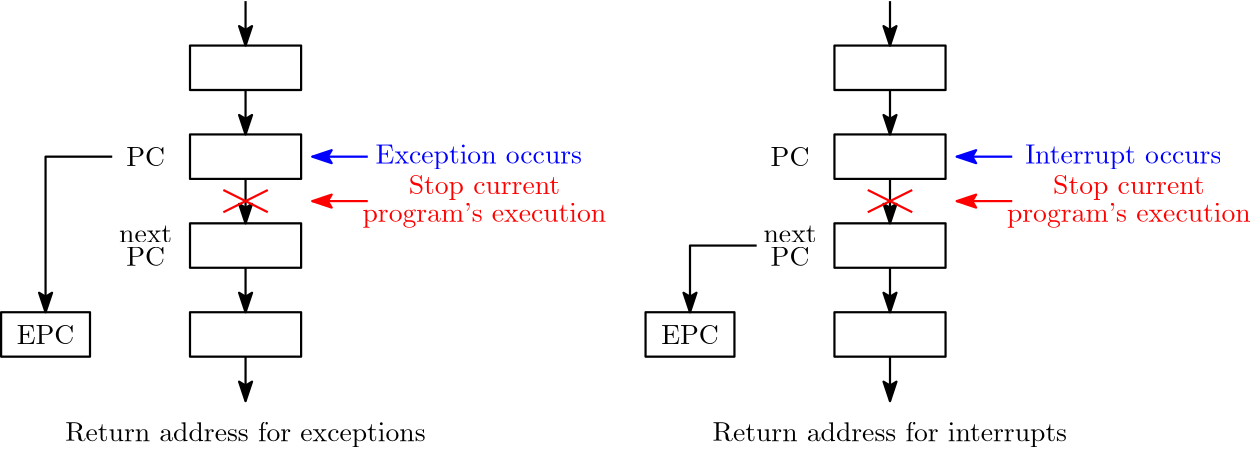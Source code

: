 <?xml version="1.0"?>
<!DOCTYPE ipe SYSTEM "ipe.dtd">
<ipe version="70206" creator="Ipe 7.2.7">
<info created="D:20191010010530" modified="D:20191010010530"/>
<ipestyle name="basic">
<symbol name="arrow/arc(spx)">
<path stroke="sym-stroke" fill="sym-stroke" pen="sym-pen">
0 0 m
-1 0.333 l
-1 -0.333 l
h
</path>
</symbol>
<symbol name="arrow/farc(spx)">
<path stroke="sym-stroke" fill="white" pen="sym-pen">
0 0 m
-1 0.333 l
-1 -0.333 l
h
</path>
</symbol>
<symbol name="arrow/ptarc(spx)">
<path stroke="sym-stroke" fill="sym-stroke" pen="sym-pen">
0 0 m
-1 0.333 l
-0.8 0 l
-1 -0.333 l
h
</path>
</symbol>
<symbol name="arrow/fptarc(spx)">
<path stroke="sym-stroke" fill="white" pen="sym-pen">
0 0 m
-1 0.333 l
-0.8 0 l
-1 -0.333 l
h
</path>
</symbol>
<symbol name="mark/circle(sx)" transformations="translations">
<path fill="sym-stroke">
0.6 0 0 0.6 0 0 e
0.4 0 0 0.4 0 0 e
</path>
</symbol>
<symbol name="mark/disk(sx)" transformations="translations">
<path fill="sym-stroke">
0.6 0 0 0.6 0 0 e
</path>
</symbol>
<symbol name="mark/fdisk(sfx)" transformations="translations">
<group>
<path fill="sym-fill">
0.5 0 0 0.5 0 0 e
</path>
<path fill="sym-stroke" fillrule="eofill">
0.6 0 0 0.6 0 0 e
0.4 0 0 0.4 0 0 e
</path>
</group>
</symbol>
<symbol name="mark/box(sx)" transformations="translations">
<path fill="sym-stroke" fillrule="eofill">
-0.6 -0.6 m
0.6 -0.6 l
0.6 0.6 l
-0.6 0.6 l
h
-0.4 -0.4 m
0.4 -0.4 l
0.4 0.4 l
-0.4 0.4 l
h
</path>
</symbol>
<symbol name="mark/square(sx)" transformations="translations">
<path fill="sym-stroke">
-0.6 -0.6 m
0.6 -0.6 l
0.6 0.6 l
-0.6 0.6 l
h
</path>
</symbol>
<symbol name="mark/fsquare(sfx)" transformations="translations">
<group>
<path fill="sym-fill">
-0.5 -0.5 m
0.5 -0.5 l
0.5 0.5 l
-0.5 0.5 l
h
</path>
<path fill="sym-stroke" fillrule="eofill">
-0.6 -0.6 m
0.6 -0.6 l
0.6 0.6 l
-0.6 0.6 l
h
-0.4 -0.4 m
0.4 -0.4 l
0.4 0.4 l
-0.4 0.4 l
h
</path>
</group>
</symbol>
<symbol name="mark/cross(sx)" transformations="translations">
<group>
<path fill="sym-stroke">
-0.43 -0.57 m
0.57 0.43 l
0.43 0.57 l
-0.57 -0.43 l
h
</path>
<path fill="sym-stroke">
-0.43 0.57 m
0.57 -0.43 l
0.43 -0.57 l
-0.57 0.43 l
h
</path>
</group>
</symbol>
<symbol name="arrow/fnormal(spx)">
<path stroke="sym-stroke" fill="white" pen="sym-pen">
0 0 m
-1 0.333 l
-1 -0.333 l
h
</path>
</symbol>
<symbol name="arrow/pointed(spx)">
<path stroke="sym-stroke" fill="sym-stroke" pen="sym-pen">
0 0 m
-1 0.333 l
-0.8 0 l
-1 -0.333 l
h
</path>
</symbol>
<symbol name="arrow/fpointed(spx)">
<path stroke="sym-stroke" fill="white" pen="sym-pen">
0 0 m
-1 0.333 l
-0.8 0 l
-1 -0.333 l
h
</path>
</symbol>
<symbol name="arrow/linear(spx)">
<path stroke="sym-stroke" pen="sym-pen">
-1 0.333 m
0 0 l
-1 -0.333 l
</path>
</symbol>
<symbol name="arrow/fdouble(spx)">
<path stroke="sym-stroke" fill="white" pen="sym-pen">
0 0 m
-1 0.333 l
-1 -0.333 l
h
-1 0 m
-2 0.333 l
-2 -0.333 l
h
</path>
</symbol>
<symbol name="arrow/double(spx)">
<path stroke="sym-stroke" fill="sym-stroke" pen="sym-pen">
0 0 m
-1 0.333 l
-1 -0.333 l
h
-1 0 m
-2 0.333 l
-2 -0.333 l
h
</path>
</symbol>
<pen name="heavier" value="0.8"/>
<pen name="fat" value="1.2"/>
<pen name="ultrafat" value="2"/>
<symbolsize name="large" value="5"/>
<symbolsize name="small" value="2"/>
<symbolsize name="tiny" value="1.1"/>
<arrowsize name="large" value="10"/>
<arrowsize name="small" value="5"/>
<arrowsize name="tiny" value="3"/>
<color name="red1" value="1 0 0"/>
<color name="red2" value="0.933 0 0"/>
<color name="red3" value="0.804 0 0"/>
<color name="red4" value="0.545 0 0"/>
<color name="green1" value="0 1 0"/>
<color name="green2" value="0 0.933 0"/>
<color name="green3" value="0 0.804 0"/>
<color name="green4" value="0 0.545 0"/>
<color name="green" value="0 1 0"/>
<color name="blue1" value="0 0 1"/>
<color name="blue2" value="0 0 0.933"/>
<color name="blue3" value="0 0 0.804"/>
<color name="blue4" value="0 0 0.545"/>
<color name="yellow" value="1 1 0"/>
<color name="orange" value="1 0.647 0"/>
<color name="gold" value="1 0.843 0"/>
<color name="purple" value="0.627 0.125 0.941"/>
<color name="gray" value="0.745"/>
<color name="brown" value="0.647 0.165 0.165"/>
<color name="navy" value="0 0 0.502"/>
<color name="pink" value="1 0.753 0.796"/>
<color name="seagreen" value="0.18 0.545 0.341"/>
<color name="turquoise" value="0.251 0.878 0.816"/>
<color name="violet" value="0.933 0.51 0.933"/>
<color name="darkblue" value="0 0 0.545"/>
<color name="darkcyan" value="0 0.545 0.545"/>
<color name="darkgray" value="0.663"/>
<color name="darkgreen" value="0 0.392 0"/>
<color name="darkmagenta" value="0.545 0 0.545"/>
<color name="darkorange" value="1 0.549 0"/>
<color name="darkred" value="0.545 0 0"/>
<color name="lightblue" value="0.678 0.847 0.902"/>
<color name="lightcyan" value="0.878 1 1"/>
<color name="lightgray" value="0.827"/>
<color name="lightgreen" value="0.565 0.933 0.565"/>
<color name="lightyellow" value="1 1 0.878"/>
<dashstyle name="dashed1" value="[1] 0"/>
<dashstyle name="dashed2" value="[2] 0"/>
<dashstyle name="dashed3" value="[4] 0"/>
<dashstyle name="dotted1" value="[1 1] 0"/>
<dashstyle name="dotted2" value="[1 2] 0"/>
<dashstyle name="dotted3" value="[1 3] 0"/>
<dashstyle name="dash dotted" value="[4 2 1 2] 0"/>
<dashstyle name="dash dot dotted" value="[4 2 1 2 1 2] 0"/>
<textsize name="large" value="\large"/>
<textsize name="Large" value="\Large"/>
<textsize name="LARGE" value="\LARGE"/>
<textsize name="huge" value="\huge"/>
<textsize name="Huge" value="\Huge"/>
<textsize name="small" value="\small"/>
<textsize name="footnote" value="\footnotesize"/>
<textsize name="tiny" value="\tiny"/>
<textstyle name="center" begin="\begin{center}" end="\end{center}"/>
<textstyle name="itemize" begin="\begin{itemize}" end="\end{itemize}"/>
<textstyle name="item" begin="\begin{itemize}\item{}" end="\end{itemize}"/>
<gridsize name="1 pts" value="1"/>
<gridsize name="2 pts" value="2"/>
<gridsize name="4 pts" value="4"/>
<gridsize name="8 pts (~3 mm)" value="8"/>
<gridsize name="16 pts (~6 mm)" value="16"/>
<gridsize name="32 pts (~12 mm)" value="32"/>
<gridsize name="10 pts (~3.5 mm)" value="10"/>
<gridsize name="20 pts (~7 mm)" value="20"/>
<gridsize name="14 pts (~5 mm)" value="14"/>
<gridsize name="28 pts (~10 mm)" value="28"/>
<gridsize name="56 pts (~20 mm)" value="56"/>
<anglesize name="90 deg" value="90"/>
<anglesize name="60 deg" value="60"/>
<anglesize name="45 deg" value="45"/>
<anglesize name="30 deg" value="30"/>
<anglesize name="22.5 deg" value="22.5"/>
<opacity name="10%" value="0.1"/>
<opacity name="30%" value="0.3"/>
<opacity name="50%" value="0.5"/>
<opacity name="75%" value="0.75"/>
<layout paper="456 168" origin="0 0" frame="456 168"/>
<tiling name="falling" angle="-60" step="4" width="1"/>
<tiling name="rising" angle="30" step="4" width="1"/>
</ipestyle>
<page>
<layer name="alpha"/>
<view layers="alpha" active="alpha"/>
<text layer="alpha" matrix="1 0 0 1 128 52" transformations="translations" pos="48 56" stroke="blue1" type="label" width="74.388" height="6.815" depth="1.93" halign="center" valign="center">Exception occurs</text>
<text matrix="1 0 0 1 8 52" transformations="translations" pos="48 56" stroke="black" type="label" width="13.975" height="6.808" depth="0" halign="center" valign="center">PC</text>
<text matrix="1 0 0 1 -28 -12" transformations="translations" pos="48 56" stroke="black" type="label" width="20.756" height="6.808" depth="0" halign="center" valign="center">EPC</text>
<path matrix="1 0 0 1 -4 12" stroke="black" pen="heavier">
8 40 m
8 24 l
40 24 l
40 40 l
h
</path>
<path matrix="1 0 0 1 -48 44" stroke="black" pen="heavier">
120 104 m
120 88 l
160 88 l
160 104 l
h
</path>
<path matrix="1 0 0 1 -48 76" stroke="black" pen="heavier" arrow="pointed/normal">
140 88 m
140 72 l
</path>
<path matrix="1 0 0 1 -48 12" stroke="black" pen="heavier">
120 104 m
120 88 l
160 88 l
160 104 l
h
</path>
<path matrix="1 0 0 1 -48 44" stroke="black" pen="heavier" arrow="pointed/normal">
140 88 m
140 72 l
</path>
<path matrix="1 0 0 1 -48 -20" stroke="black" pen="heavier">
120 104 m
120 88 l
160 88 l
160 104 l
h
</path>
<path matrix="1 0 0 1 -48 12" stroke="black" pen="heavier" arrow="pointed/normal">
140 88 m
140 72 l
</path>
<path matrix="1 0 0 1 -48 -52" stroke="black" pen="heavier">
120 104 m
120 88 l
160 88 l
160 104 l
h
</path>
<path matrix="1 0 0 1 -48 -20" stroke="black" pen="heavier" arrow="pointed/normal">
140 88 m
140 72 l
</path>
<path matrix="1 0 0 1 -48 -52" stroke="black" pen="heavier" arrow="pointed/normal">
140 88 m
140 72 l
</path>
<path matrix="1 0 0 1 -48 -28" stroke="blue1" pen="heavier" arrow="pointed/normal">
184 136 m
164 136 l
</path>
<text matrix="1 0 0 1 130 41.0277" transformations="translations" pos="48 56" stroke="red1" type="label" width="54.573" height="6.815" depth="1.93" halign="center" valign="center">Stop current</text>
<text matrix="1 0 0 1 130 31.0277" transformations="translations" pos="48 56" stroke="red1" type="label" width="87.837" height="6.926" depth="1.93" halign="center" valign="center">program&apos;s execution</text>
<path matrix="1 0 0 1 -48 -28" stroke="red1" pen="heavier">
132 116 m
148 124 l
</path>
<path matrix="1 0 0 1 -48 -28" stroke="red1" pen="heavier">
132 124 m
148 116 l
</path>
<path matrix="1 0 0 1 -48 -28" stroke="red1" pen="heavier" arrow="pointed/normal">
184 120 m
164 120 l
</path>
<group matrix="1 0 0 1 -34 -25.83">
<text matrix="1 0 0 1 42 50" transformations="translations" pos="48 56" stroke="black" type="label" width="19.095" height="6.128" depth="0" halign="center" valign="center">next</text>
<text matrix="1 0 0 1 42 42" transformations="translations" pos="48 56" stroke="black" type="label" width="13.975" height="6.808" depth="0" halign="center" valign="center">PC</text>
</group>
<path matrix="1 0 0 1 -44 -28" stroke="black" pen="heavier" arrow="pointed/normal">
88 136 m
64 136 l
64 80 l
</path>
<text matrix="1 0 0 1 360 52" transformations="translations" pos="48 56" stroke="blue1" type="label" width="70.707" height="6.815" depth="1.93" halign="center" valign="center">Interrupt occurs</text>
<text matrix="1 0 0 1 240 52" transformations="translations" pos="48 56" stroke="black" type="label" width="13.975" height="6.808" depth="0" halign="center" valign="center">PC</text>
<text matrix="1 0 0 1 204 -12" transformations="translations" pos="48 56" stroke="black" type="label" width="20.756" height="6.808" depth="0" halign="center" valign="center">EPC</text>
<path matrix="1 0 0 1 228 12" stroke="black" pen="heavier">
8 40 m
8 24 l
40 24 l
40 40 l
h
</path>
<path matrix="1 0 0 1 184 44" stroke="black" pen="heavier">
120 104 m
120 88 l
160 88 l
160 104 l
h
</path>
<path matrix="1 0 0 1 184 76" stroke="black" pen="heavier" arrow="pointed/normal">
140 88 m
140 72 l
</path>
<path matrix="1 0 0 1 184 12" stroke="black" pen="heavier">
120 104 m
120 88 l
160 88 l
160 104 l
h
</path>
<path matrix="1 0 0 1 184 44" stroke="black" pen="heavier" arrow="pointed/normal">
140 88 m
140 72 l
</path>
<path matrix="1 0 0 1 184 -20" stroke="black" pen="heavier">
120 104 m
120 88 l
160 88 l
160 104 l
h
</path>
<path matrix="1 0 0 1 184 12" stroke="black" pen="heavier" arrow="pointed/normal">
140 88 m
140 72 l
</path>
<path matrix="1 0 0 1 184 -52" stroke="black" pen="heavier">
120 104 m
120 88 l
160 88 l
160 104 l
h
</path>
<path matrix="1 0 0 1 184 -20" stroke="black" pen="heavier" arrow="pointed/normal">
140 88 m
140 72 l
</path>
<path matrix="1 0 0 1 184 -52" stroke="black" pen="heavier" arrow="pointed/normal">
140 88 m
140 72 l
</path>
<path matrix="1 0 0 1 184 -28" stroke="blue1" pen="heavier" arrow="pointed/normal">
184 136 m
164 136 l
</path>
<text matrix="1 0 0 1 362 41.0277" transformations="translations" pos="48 56" stroke="red1" type="label" width="54.573" height="6.815" depth="1.93" halign="center" valign="center">Stop current</text>
<text matrix="1 0 0 1 362 31.0277" transformations="translations" pos="48 56" stroke="red1" type="label" width="87.837" height="6.926" depth="1.93" halign="center" valign="center">program&apos;s execution</text>
<path matrix="1 0 0 1 184 -28" stroke="red1" pen="heavier">
132 116 m
148 124 l
</path>
<path matrix="1 0 0 1 184 -28" stroke="red1" pen="heavier">
132 124 m
148 116 l
</path>
<path matrix="1 0 0 1 184 -28" stroke="red1" pen="heavier" arrow="pointed/normal">
184 120 m
164 120 l
</path>
<group matrix="1 0 0 1 198 -25.83">
<text matrix="1 0 0 1 42 50" transformations="translations" pos="48 56" stroke="black" type="label" width="19.095" height="6.128" depth="0" halign="center" valign="center">next</text>
<text matrix="1 0 0 1 42 42" transformations="translations" pos="48 56" stroke="black" type="label" width="13.975" height="6.808" depth="0" halign="center" valign="center">PC</text>
</group>
<path matrix="1 0 0 1 -48 -28" stroke="black" pen="heavier" arrow="pointed/normal">
324 104 m
300 104 l
300 80 l
</path>
<text matrix="1 0 0 1 44 -48" transformations="translations" pos="48 56" stroke="black" type="label" width="129.902" height="6.926" depth="1.93" halign="center" valign="center">Return address for exceptions</text>
<text matrix="1 0 0 1 276 -48" transformations="translations" pos="48 56" stroke="black" type="label" width="127.743" height="6.926" depth="1.93" halign="center" valign="center">Return address for interrupts</text>
</page>
</ipe>
